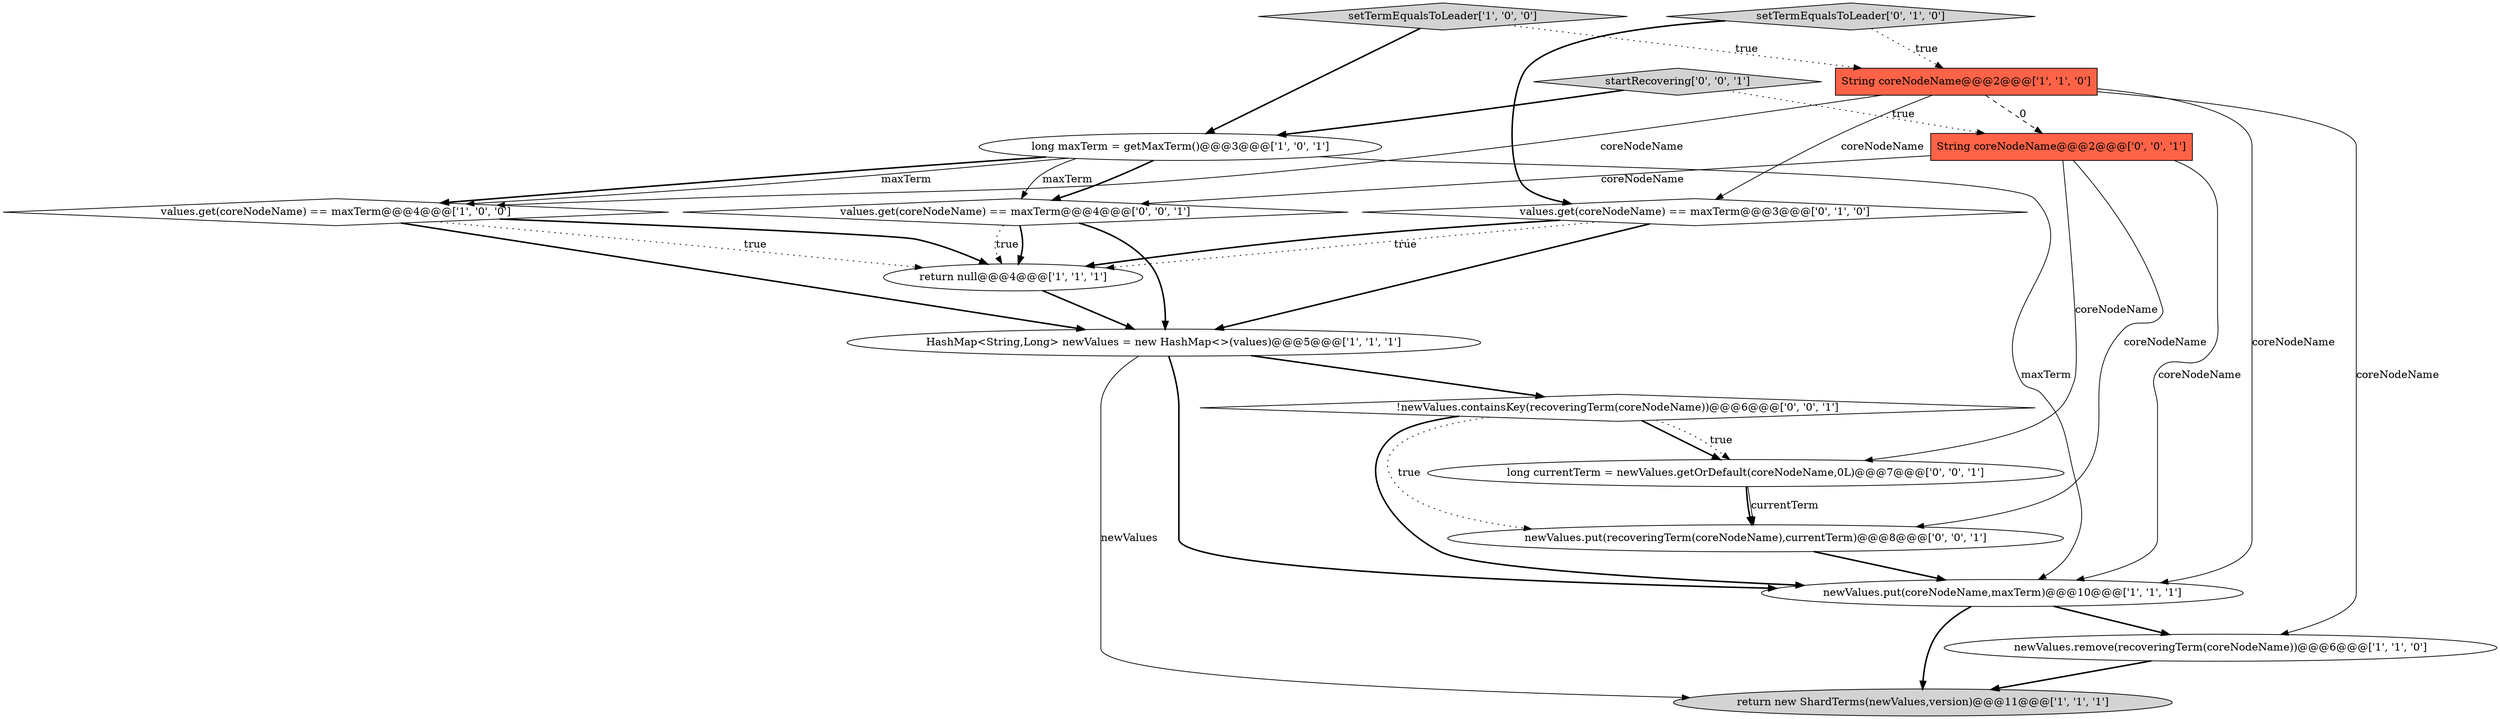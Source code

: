 digraph {
8 [style = filled, label = "String coreNodeName@@@2@@@['1', '1', '0']", fillcolor = tomato, shape = box image = "AAA0AAABBB1BBB"];
10 [style = filled, label = "setTermEqualsToLeader['0', '1', '0']", fillcolor = lightgray, shape = diamond image = "AAA0AAABBB2BBB"];
0 [style = filled, label = "values.get(coreNodeName) == maxTerm@@@4@@@['1', '0', '0']", fillcolor = white, shape = diamond image = "AAA0AAABBB1BBB"];
14 [style = filled, label = "values.get(coreNodeName) == maxTerm@@@4@@@['0', '0', '1']", fillcolor = white, shape = diamond image = "AAA0AAABBB3BBB"];
7 [style = filled, label = "newValues.remove(recoveringTerm(coreNodeName))@@@6@@@['1', '1', '0']", fillcolor = white, shape = ellipse image = "AAA0AAABBB1BBB"];
1 [style = filled, label = "return null@@@4@@@['1', '1', '1']", fillcolor = white, shape = ellipse image = "AAA0AAABBB1BBB"];
12 [style = filled, label = "!newValues.containsKey(recoveringTerm(coreNodeName))@@@6@@@['0', '0', '1']", fillcolor = white, shape = diamond image = "AAA0AAABBB3BBB"];
16 [style = filled, label = "startRecovering['0', '0', '1']", fillcolor = lightgray, shape = diamond image = "AAA0AAABBB3BBB"];
3 [style = filled, label = "long maxTerm = getMaxTerm()@@@3@@@['1', '0', '1']", fillcolor = white, shape = ellipse image = "AAA0AAABBB1BBB"];
2 [style = filled, label = "newValues.put(coreNodeName,maxTerm)@@@10@@@['1', '1', '1']", fillcolor = white, shape = ellipse image = "AAA0AAABBB1BBB"];
4 [style = filled, label = "return new ShardTerms(newValues,version)@@@11@@@['1', '1', '1']", fillcolor = lightgray, shape = ellipse image = "AAA0AAABBB1BBB"];
11 [style = filled, label = "long currentTerm = newValues.getOrDefault(coreNodeName,0L)@@@7@@@['0', '0', '1']", fillcolor = white, shape = ellipse image = "AAA0AAABBB3BBB"];
5 [style = filled, label = "setTermEqualsToLeader['1', '0', '0']", fillcolor = lightgray, shape = diamond image = "AAA0AAABBB1BBB"];
15 [style = filled, label = "newValues.put(recoveringTerm(coreNodeName),currentTerm)@@@8@@@['0', '0', '1']", fillcolor = white, shape = ellipse image = "AAA0AAABBB3BBB"];
9 [style = filled, label = "values.get(coreNodeName) == maxTerm@@@3@@@['0', '1', '0']", fillcolor = white, shape = diamond image = "AAA0AAABBB2BBB"];
6 [style = filled, label = "HashMap<String,Long> newValues = new HashMap<>(values)@@@5@@@['1', '1', '1']", fillcolor = white, shape = ellipse image = "AAA0AAABBB1BBB"];
13 [style = filled, label = "String coreNodeName@@@2@@@['0', '0', '1']", fillcolor = tomato, shape = box image = "AAA0AAABBB3BBB"];
5->3 [style = bold, label=""];
16->3 [style = bold, label=""];
10->8 [style = dotted, label="true"];
15->2 [style = bold, label=""];
16->13 [style = dotted, label="true"];
0->6 [style = bold, label=""];
3->14 [style = bold, label=""];
13->11 [style = solid, label="coreNodeName"];
12->11 [style = bold, label=""];
3->14 [style = solid, label="maxTerm"];
12->15 [style = dotted, label="true"];
13->2 [style = solid, label="coreNodeName"];
7->4 [style = bold, label=""];
2->4 [style = bold, label=""];
3->0 [style = bold, label=""];
8->2 [style = solid, label="coreNodeName"];
9->6 [style = bold, label=""];
14->1 [style = bold, label=""];
11->15 [style = bold, label=""];
6->2 [style = bold, label=""];
12->11 [style = dotted, label="true"];
8->13 [style = dashed, label="0"];
12->2 [style = bold, label=""];
1->6 [style = bold, label=""];
13->15 [style = solid, label="coreNodeName"];
3->2 [style = solid, label="maxTerm"];
8->0 [style = solid, label="coreNodeName"];
3->0 [style = solid, label="maxTerm"];
6->4 [style = solid, label="newValues"];
0->1 [style = bold, label=""];
9->1 [style = dotted, label="true"];
10->9 [style = bold, label=""];
13->14 [style = solid, label="coreNodeName"];
14->1 [style = dotted, label="true"];
8->9 [style = solid, label="coreNodeName"];
2->7 [style = bold, label=""];
11->15 [style = solid, label="currentTerm"];
9->1 [style = bold, label=""];
5->8 [style = dotted, label="true"];
8->7 [style = solid, label="coreNodeName"];
14->6 [style = bold, label=""];
0->1 [style = dotted, label="true"];
6->12 [style = bold, label=""];
}
